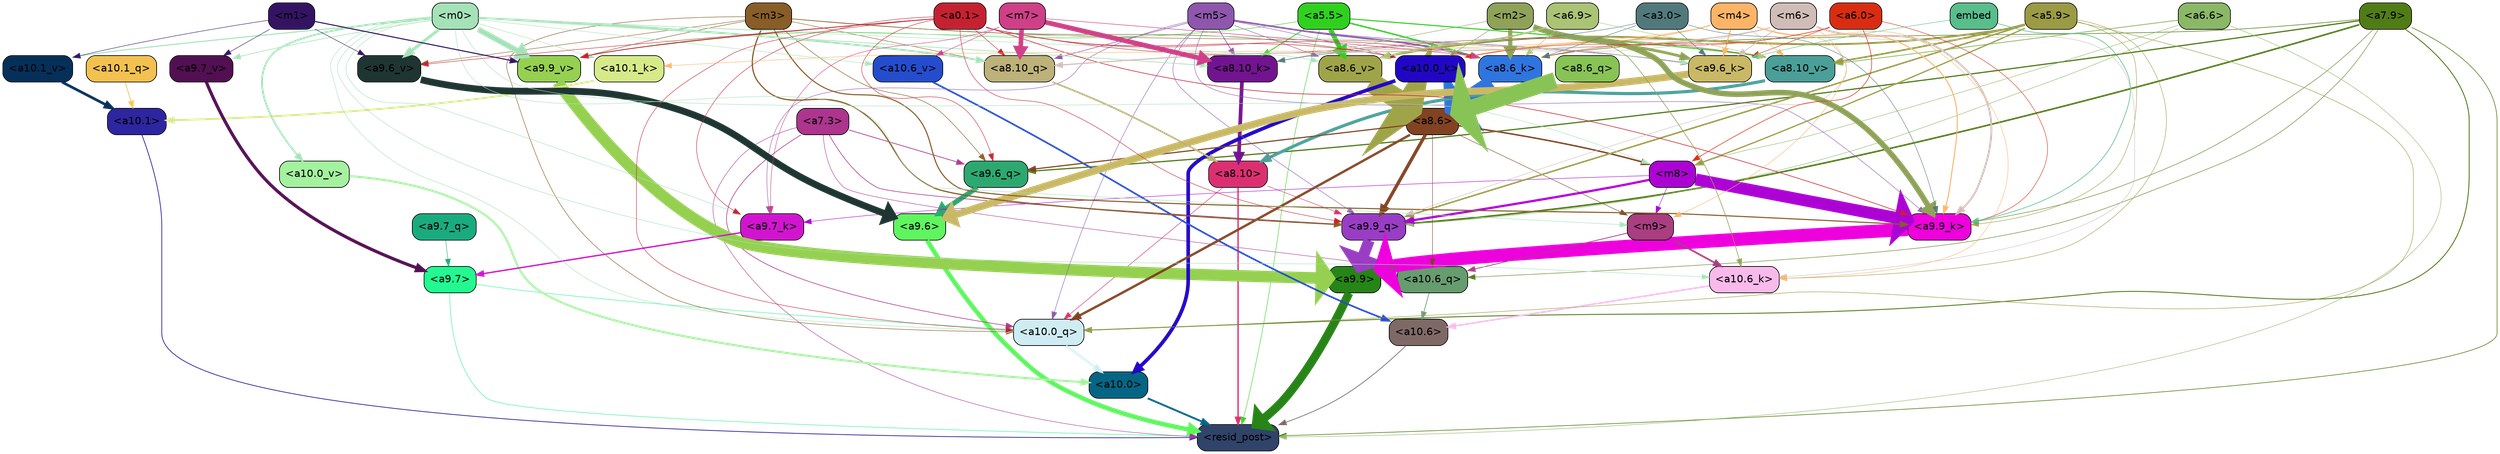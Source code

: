 strict digraph "" {
	graph [bgcolor=transparent,
		layout=dot,
		overlap=false,
		splines=true
	];
	"<a10.6>"	[color=black,
		fillcolor="#7f6966",
		fontname=Helvetica,
		shape=box,
		style="filled, rounded"];
	"<resid_post>"	[color=black,
		fillcolor="#304369",
		fontname=Helvetica,
		shape=box,
		style="filled, rounded"];
	"<a10.6>" -> "<resid_post>"	[color="#7f6966",
		penwidth=0.9498605728149414];
	"<a10.1>"	[color=black,
		fillcolor="#2e25a0",
		fontname=Helvetica,
		shape=box,
		style="filled, rounded"];
	"<a10.1>" -> "<resid_post>"	[color="#2e25a0",
		penwidth=1.0084514617919922];
	"<a10.0>"	[color=black,
		fillcolor="#066584",
		fontname=Helvetica,
		shape=box,
		style="filled, rounded"];
	"<a10.0>" -> "<resid_post>"	[color="#066584",
		penwidth=2.5814952850341797];
	"<a9.9>"	[color=black,
		fillcolor="#278416",
		fontname=Helvetica,
		shape=box,
		style="filled, rounded"];
	"<a9.9>" -> "<resid_post>"	[color="#278416",
		penwidth=11.610888481140137];
	"<a9.7>"	[color=black,
		fillcolor="#23f891",
		fontname=Helvetica,
		shape=box,
		style="filled, rounded"];
	"<a9.7>" -> "<resid_post>"	[color="#23f891",
		penwidth=0.6];
	"<a10.0_q>"	[color=black,
		fillcolor="#cfecf2",
		fontname=Helvetica,
		shape=box,
		style="filled, rounded"];
	"<a9.7>" -> "<a10.0_q>"	[color="#23f891",
		penwidth=0.6];
	"<a9.6>"	[color=black,
		fillcolor="#5ef55f",
		fontname=Helvetica,
		shape=box,
		style="filled, rounded"];
	"<a9.6>" -> "<resid_post>"	[color="#5ef55f",
		penwidth=6.121421813964844];
	"<a8.10>"	[color=black,
		fillcolor="#dc2f71",
		fontname=Helvetica,
		shape=box,
		style="filled, rounded"];
	"<a8.10>" -> "<resid_post>"	[color="#dc2f71",
		penwidth=1.7841739654541016];
	"<a8.10>" -> "<a10.0_q>"	[color="#dc2f71",
		penwidth=0.6612663269042969];
	"<a9.9_q>"	[color=black,
		fillcolor="#993dc5",
		fontname=Helvetica,
		shape=box,
		style="filled, rounded"];
	"<a8.10>" -> "<a9.9_q>"	[color="#dc2f71",
		penwidth=0.6];
	"<a7.9>"	[color=black,
		fillcolor="#507c16",
		fontname=Helvetica,
		shape=box,
		style="filled, rounded"];
	"<a7.9>" -> "<resid_post>"	[color="#507c16",
		penwidth=0.8109169006347656];
	"<a10.6_q>"	[color=black,
		fillcolor="#679c6e",
		fontname=Helvetica,
		shape=box,
		style="filled, rounded"];
	"<a7.9>" -> "<a10.6_q>"	[color="#507c16",
		penwidth=0.6];
	"<a7.9>" -> "<a10.0_q>"	[color="#507c16",
		penwidth=1.19378662109375];
	"<a7.9>" -> "<a9.9_q>"	[color="#507c16",
		penwidth=2.1764984130859375];
	"<a9.6_q>"	[color=black,
		fillcolor="#2ca870",
		fontname=Helvetica,
		shape=box,
		style="filled, rounded"];
	"<a7.9>" -> "<a9.6_q>"	[color="#507c16",
		penwidth=1.6184196472167969];
	"<a9.9_k>"	[color=black,
		fillcolor="#ed01dc",
		fontname=Helvetica,
		shape=box,
		style="filled, rounded"];
	"<a7.9>" -> "<a9.9_k>"	[color="#507c16",
		penwidth=0.6];
	"<a8.6_k>"	[color=black,
		fillcolor="#2f75df",
		fontname=Helvetica,
		shape=box,
		style="filled, rounded"];
	"<a7.9>" -> "<a8.6_k>"	[color="#507c16",
		penwidth=0.7570610046386719];
	"<a7.3>"	[color=black,
		fillcolor="#ad358d",
		fontname=Helvetica,
		shape=box,
		style="filled, rounded"];
	"<a7.3>" -> "<resid_post>"	[color="#ad358d",
		penwidth=0.6];
	"<a7.3>" -> "<a10.6_q>"	[color="#ad358d",
		penwidth=0.6];
	"<a7.3>" -> "<a10.0_q>"	[color="#ad358d",
		penwidth=0.8208656311035156];
	"<a7.3>" -> "<a9.9_q>"	[color="#ad358d",
		penwidth=0.8119163513183594];
	"<a7.3>" -> "<a9.6_q>"	[color="#ad358d",
		penwidth=0.9649925231933594];
	"<a6.6>"	[color=black,
		fillcolor="#8bb867",
		fontname=Helvetica,
		shape=box,
		style="filled, rounded"];
	"<a6.6>" -> "<resid_post>"	[color="#8bb867",
		penwidth=0.6];
	"<m8>"	[color=black,
		fillcolor="#ac03d4",
		fontname=Helvetica,
		shape=box,
		style="filled, rounded"];
	"<a6.6>" -> "<m8>"	[color="#8bb867",
		penwidth=0.6];
	"<a6.6>" -> "<a9.9_q>"	[color="#8bb867",
		penwidth=0.6];
	"<a8.10_v>"	[color=black,
		fillcolor="#4a9f98",
		fontname=Helvetica,
		shape=box,
		style="filled, rounded"];
	"<a6.6>" -> "<a8.10_v>"	[color="#8bb867",
		penwidth=1.0661506652832031];
	"<a5.5>"	[color=black,
		fillcolor="#2fd11e",
		fontname=Helvetica,
		shape=box,
		style="filled, rounded"];
	"<a5.5>" -> "<resid_post>"	[color="#2fd11e",
		penwidth=0.6];
	"<a9.9_v>"	[color=black,
		fillcolor="#95d051",
		fontname=Helvetica,
		shape=box,
		style="filled, rounded"];
	"<a5.5>" -> "<a9.9_v>"	[color="#2fd11e",
		penwidth=0.6];
	"<a8.10_k>"	[color=black,
		fillcolor="#721390",
		fontname=Helvetica,
		shape=box,
		style="filled, rounded"];
	"<a5.5>" -> "<a8.10_k>"	[color="#2fd11e",
		penwidth=1.1390800476074219];
	"<a5.5>" -> "<a8.6_k>"	[color="#2fd11e",
		penwidth=2.00030517578125];
	"<a5.5>" -> "<a8.10_v>"	[color="#2fd11e",
		penwidth=1.4206085205078125];
	"<a8.6_v>"	[color=black,
		fillcolor="#a0a449",
		fontname=Helvetica,
		shape=box,
		style="filled, rounded"];
	"<a5.5>" -> "<a8.6_v>"	[color="#2fd11e",
		penwidth=6.534294128417969];
	"<a10.6_q>" -> "<a10.6>"	[color="#679c6e",
		penwidth=0.9244728088378906];
	"<a10.1_q>"	[color=black,
		fillcolor="#f3c150",
		fontname=Helvetica,
		shape=box,
		style="filled, rounded"];
	"<a10.1_q>" -> "<a10.1>"	[color="#f3c150",
		penwidth=0.9268798828125];
	"<a10.0_q>" -> "<a10.0>"	[color="#cfecf2",
		penwidth=2.905670166015625];
	"<a10.6_k>"	[color=black,
		fillcolor="#f8baeb",
		fontname=Helvetica,
		shape=box,
		style="filled, rounded"];
	"<a10.6_k>" -> "<a10.6>"	[color="#f8baeb",
		penwidth=2.0319366455078125];
	"<a10.1_k>"	[color=black,
		fillcolor="#d7ea8a",
		fontname=Helvetica,
		shape=box,
		style="filled, rounded"];
	"<a10.1_k>" -> "<a10.1>"	[color="#d7ea8a",
		penwidth=2.4037628173828125];
	"<a10.0_k>"	[color=black,
		fillcolor="#2107c5",
		fontname=Helvetica,
		shape=box,
		style="filled, rounded"];
	"<a10.0_k>" -> "<a10.0>"	[color="#2107c5",
		penwidth=4.9319305419921875];
	"<a10.6_v>"	[color=black,
		fillcolor="#244dce",
		fontname=Helvetica,
		shape=box,
		style="filled, rounded"];
	"<a10.6_v>" -> "<a10.6>"	[color="#244dce",
		penwidth=2.290935516357422];
	"<a10.1_v>"	[color=black,
		fillcolor="#062f5a",
		fontname=Helvetica,
		shape=box,
		style="filled, rounded"];
	"<a10.1_v>" -> "<a10.1>"	[color="#062f5a",
		penwidth=3.6398468017578125];
	"<a10.0_v>"	[color=black,
		fillcolor="#a4f19f",
		fontname=Helvetica,
		shape=box,
		style="filled, rounded"];
	"<a10.0_v>" -> "<a10.0>"	[color="#a4f19f",
		penwidth=2.7666168212890625];
	"<m9>"	[color=black,
		fillcolor="#a93e81",
		fontname=Helvetica,
		shape=box,
		style="filled, rounded"];
	"<m9>" -> "<a10.6_q>"	[color="#a93e81",
		penwidth=1.0384025573730469];
	"<m9>" -> "<a10.6_k>"	[color="#a93e81",
		penwidth=2.371124267578125];
	"<a8.6>"	[color=black,
		fillcolor="#814322",
		fontname=Helvetica,
		shape=box,
		style="filled, rounded"];
	"<a8.6>" -> "<a10.6_q>"	[color="#814322",
		penwidth=0.6];
	"<a8.6>" -> "<a10.0_q>"	[color="#814322",
		penwidth=3.1841888427734375];
	"<a8.6>" -> "<m9>"	[color="#814322",
		penwidth=0.6];
	"<a8.6>" -> "<m8>"	[color="#814322",
		penwidth=1.972564697265625];
	"<a8.6>" -> "<a9.9_q>"	[color="#814322",
		penwidth=4.482503890991211];
	"<a8.6>" -> "<a9.6_q>"	[color="#814322",
		penwidth=1.515838623046875];
	"<m5>"	[color=black,
		fillcolor="#8e56ad",
		fontname=Helvetica,
		shape=box,
		style="filled, rounded"];
	"<m5>" -> "<a10.0_q>"	[color="#8e56ad",
		penwidth=0.6];
	"<m5>" -> "<a10.0_k>"	[color="#8e56ad",
		penwidth=0.6];
	"<m5>" -> "<a9.9_q>"	[color="#8e56ad",
		penwidth=0.6];
	"<m5>" -> "<a9.9_k>"	[color="#8e56ad",
		penwidth=0.6];
	"<a9.7_k>"	[color=black,
		fillcolor="#d115cf",
		fontname=Helvetica,
		shape=box,
		style="filled, rounded"];
	"<m5>" -> "<a9.7_k>"	[color="#8e56ad",
		penwidth=0.6];
	"<a9.6_k>"	[color=black,
		fillcolor="#c9b966",
		fontname=Helvetica,
		shape=box,
		style="filled, rounded"];
	"<m5>" -> "<a9.6_k>"	[color="#8e56ad",
		penwidth=0.7197036743164062];
	"<a8.10_q>"	[color=black,
		fillcolor="#bcb27a",
		fontname=Helvetica,
		shape=box,
		style="filled, rounded"];
	"<m5>" -> "<a8.10_q>"	[color="#8e56ad",
		penwidth=0.7198371887207031];
	"<m5>" -> "<a8.10_k>"	[color="#8e56ad",
		penwidth=0.9238471984863281];
	"<m5>" -> "<a8.6_k>"	[color="#8e56ad",
		penwidth=2.1219520568847656];
	"<m5>" -> "<a8.6_v>"	[color="#8e56ad",
		penwidth=0.6];
	"<a5.9>"	[color=black,
		fillcolor="#9a9b44",
		fontname=Helvetica,
		shape=box,
		style="filled, rounded"];
	"<a5.9>" -> "<a10.0_q>"	[color="#9a9b44",
		penwidth=0.6463394165039062];
	"<a5.9>" -> "<a10.6_k>"	[color="#9a9b44",
		penwidth=0.6];
	"<a5.9>" -> "<a10.0_k>"	[color="#9a9b44",
		penwidth=0.6];
	"<a5.9>" -> "<m8>"	[color="#9a9b44",
		penwidth=1.6550712585449219];
	"<a5.9>" -> "<a9.9_q>"	[color="#9a9b44",
		penwidth=2.019031524658203];
	"<a5.9>" -> "<a9.9_k>"	[color="#9a9b44",
		penwidth=0.6];
	"<a5.9>" -> "<a8.10_v>"	[color="#9a9b44",
		penwidth=2.2765426635742188];
	"<a5.9>" -> "<a8.6_v>"	[color="#9a9b44",
		penwidth=2.4934005737304688];
	"<m3>"	[color=black,
		fillcolor="#895d27",
		fontname=Helvetica,
		shape=box,
		style="filled, rounded"];
	"<m3>" -> "<a10.0_q>"	[color="#895d27",
		penwidth=0.6597442626953125];
	"<m3>" -> "<a10.0_k>"	[color="#895d27",
		penwidth=0.6506614685058594];
	"<m3>" -> "<a9.9_q>"	[color="#895d27",
		penwidth=1.6276321411132812];
	"<m3>" -> "<a9.6_q>"	[color="#895d27",
		penwidth=0.6724472045898438];
	"<m3>" -> "<a9.9_k>"	[color="#895d27",
		penwidth=1.4574642181396484];
	"<m3>" -> "<a9.6_k>"	[color="#895d27",
		penwidth=0.6];
	"<m3>" -> "<a9.9_v>"	[color="#895d27",
		penwidth=0.6589469909667969];
	"<a9.6_v>"	[color=black,
		fillcolor="#1e3531",
		fontname=Helvetica,
		shape=box,
		style="filled, rounded"];
	"<m3>" -> "<a9.6_v>"	[color="#895d27",
		penwidth=0.6];
	"<m3>" -> "<a8.10_q>"	[color="#895d27",
		penwidth=0.6];
	"<m0>"	[color=black,
		fillcolor="#a5e2b8",
		fontname=Helvetica,
		shape=box,
		style="filled, rounded"];
	"<m0>" -> "<a10.0_q>"	[color="#a5e2b8",
		penwidth=0.6];
	"<m0>" -> "<a10.6_k>"	[color="#a5e2b8",
		penwidth=0.6];
	"<m0>" -> "<a10.1_k>"	[color="#a5e2b8",
		penwidth=0.6];
	"<m0>" -> "<a10.6_v>"	[color="#a5e2b8",
		penwidth=0.6];
	"<m0>" -> "<a10.1_v>"	[color="#a5e2b8",
		penwidth=1.3360328674316406];
	"<m0>" -> "<a10.0_v>"	[color="#a5e2b8",
		penwidth=2.4083595275878906];
	"<m0>" -> "<m9>"	[color="#a5e2b8",
		penwidth=0.6];
	"<m0>" -> "<m8>"	[color="#a5e2b8",
		penwidth=0.6];
	"<m0>" -> "<a9.7_k>"	[color="#a5e2b8",
		penwidth=0.6];
	"<m0>" -> "<a9.6_k>"	[color="#a5e2b8",
		penwidth=0.6];
	"<m0>" -> "<a9.9_v>"	[color="#a5e2b8",
		penwidth=7.537467956542969];
	"<a9.7_v>"	[color=black,
		fillcolor="#520f52",
		fontname=Helvetica,
		shape=box,
		style="filled, rounded"];
	"<m0>" -> "<a9.7_v>"	[color="#a5e2b8",
		penwidth=0.8575286865234375];
	"<m0>" -> "<a9.6_v>"	[color="#a5e2b8",
		penwidth=4.1688385009765625];
	"<m0>" -> "<a8.10_q>"	[color="#a5e2b8",
		penwidth=2.3761940002441406];
	"<m0>" -> "<a8.10_k>"	[color="#a5e2b8",
		penwidth=0.9220962524414062];
	"<m0>" -> "<a8.6_v>"	[color="#a5e2b8",
		penwidth=0.6];
	"<a0.1>"	[color=black,
		fillcolor="#c52131",
		fontname=Helvetica,
		shape=box,
		style="filled, rounded"];
	"<a0.1>" -> "<a10.0_q>"	[color="#c52131",
		penwidth=0.6];
	"<a0.1>" -> "<a10.0_k>"	[color="#c52131",
		penwidth=0.6768684387207031];
	"<a0.1>" -> "<a9.9_q>"	[color="#c52131",
		penwidth=0.6];
	"<a0.1>" -> "<a9.6_q>"	[color="#c52131",
		penwidth=0.6];
	"<a0.1>" -> "<a9.9_k>"	[color="#c52131",
		penwidth=0.81341552734375];
	"<a0.1>" -> "<a9.7_k>"	[color="#c52131",
		penwidth=0.6];
	"<a0.1>" -> "<a9.9_v>"	[color="#c52131",
		penwidth=1.062591552734375];
	"<a0.1>" -> "<a9.6_v>"	[color="#c52131",
		penwidth=0.6];
	"<a0.1>" -> "<a8.10_q>"	[color="#c52131",
		penwidth=0.6];
	"<a0.1>" -> "<a8.6_k>"	[color="#c52131",
		penwidth=0.6];
	"<a0.1>" -> "<a8.10_v>"	[color="#c52131",
		penwidth=0.6];
	"<m6>"	[color=black,
		fillcolor="#d0bdb7",
		fontname=Helvetica,
		shape=box,
		style="filled, rounded"];
	"<m6>" -> "<a10.6_k>"	[color="#d0bdb7",
		penwidth=0.6];
	"<m6>" -> "<a9.9_q>"	[color="#d0bdb7",
		penwidth=0.6];
	"<m6>" -> "<a9.9_k>"	[color="#d0bdb7",
		penwidth=2.533975601196289];
	"<m6>" -> "<a9.6_k>"	[color="#d0bdb7",
		penwidth=0.9471282958984375];
	"<m6>" -> "<a8.10_q>"	[color="#d0bdb7",
		penwidth=1.4854621887207031];
	"<m6>" -> "<a8.10_k>"	[color="#d0bdb7",
		penwidth=0.6];
	"<m4>"	[color=black,
		fillcolor="#fcb467",
		fontname=Helvetica,
		shape=box,
		style="filled, rounded"];
	"<m4>" -> "<a10.6_k>"	[color="#fcb467",
		penwidth=0.6];
	"<m4>" -> "<a10.1_k>"	[color="#fcb467",
		penwidth=0.6];
	"<m4>" -> "<a10.0_k>"	[color="#fcb467",
		penwidth=1.230804443359375];
	"<m4>" -> "<m9>"	[color="#fcb467",
		penwidth=0.6];
	"<m4>" -> "<a9.9_k>"	[color="#fcb467",
		penwidth=1.3186264038085938];
	"<m4>" -> "<a9.6_k>"	[color="#fcb467",
		penwidth=1.3722038269042969];
	"<m4>" -> "<a8.10_v>"	[color="#fcb467",
		penwidth=0.6];
	"<m2>"	[color=black,
		fillcolor="#8fa258",
		fontname=Helvetica,
		shape=box,
		style="filled, rounded"];
	"<m2>" -> "<a10.6_k>"	[color="#8fa258",
		penwidth=0.8380241394042969];
	"<m2>" -> "<a10.0_k>"	[color="#8fa258",
		penwidth=0.6622200012207031];
	"<m2>" -> "<a9.9_k>"	[color="#8fa258",
		penwidth=7.476325988769531];
	"<m2>" -> "<a9.6_k>"	[color="#8fa258",
		penwidth=3.761505126953125];
	"<m2>" -> "<a8.10_k>"	[color="#8fa258",
		penwidth=0.6];
	"<m2>" -> "<a8.6_k>"	[color="#8fa258",
		penwidth=5.699577331542969];
	"<a6.0>"	[color=black,
		fillcolor="#da2c10",
		fontname=Helvetica,
		shape=box,
		style="filled, rounded"];
	"<a6.0>" -> "<a10.0_k>"	[color="#da2c10",
		penwidth=0.6];
	"<a6.0>" -> "<m8>"	[color="#da2c10",
		penwidth=0.7418403625488281];
	"<a6.0>" -> "<a9.9_k>"	[color="#da2c10",
		penwidth=0.6];
	"<a6.0>" -> "<a9.6_k>"	[color="#da2c10",
		penwidth=0.6];
	"<a6.0>" -> "<a8.6_k>"	[color="#da2c10",
		penwidth=0.6];
	"<m7>"	[color=black,
		fillcolor="#ce4087",
		fontname=Helvetica,
		shape=box,
		style="filled, rounded"];
	"<m7>" -> "<a10.6_v>"	[color="#ce4087",
		penwidth=0.6];
	"<m7>" -> "<a9.7_k>"	[color="#ce4087",
		penwidth=0.6];
	"<m7>" -> "<a8.10_q>"	[color="#ce4087",
		penwidth=6.2237091064453125];
	"<m7>" -> "<a8.10_k>"	[color="#ce4087",
		penwidth=6.505390167236328];
	"<m7>" -> "<a8.6_k>"	[color="#ce4087",
		penwidth=0.6821136474609375];
	"<m1>"	[color=black,
		fillcolor="#341363",
		fontname=Helvetica,
		shape=box,
		style="filled, rounded"];
	"<m1>" -> "<a10.1_v>"	[color="#341363",
		penwidth=0.6];
	"<m1>" -> "<a9.9_v>"	[color="#341363",
		penwidth=1.4082679748535156];
	"<m1>" -> "<a9.7_v>"	[color="#341363",
		penwidth=0.6];
	"<m1>" -> "<a9.6_v>"	[color="#341363",
		penwidth=0.6];
	"<m8>" -> "<m9>"	[color="#ac03d4",
		penwidth=0.6];
	"<m8>" -> "<a9.9_q>"	[color="#ac03d4",
		penwidth=3.073810577392578];
	"<m8>" -> "<a9.9_k>"	[color="#ac03d4",
		penwidth=16.255420684814453];
	"<m8>" -> "<a9.7_k>"	[color="#ac03d4",
		penwidth=0.6];
	"<a9.9_q>" -> "<a9.9>"	[color="#993dc5",
		penwidth=15.310546875];
	"<a9.7_q>"	[color=black,
		fillcolor="#19ab7e",
		fontname=Helvetica,
		shape=box,
		style="filled, rounded"];
	"<a9.7_q>" -> "<a9.7>"	[color="#19ab7e",
		penwidth=0.6];
	"<a9.6_q>" -> "<a9.6>"	[color="#2ca870",
		penwidth=6.823722839355469];
	"<a9.9_k>" -> "<a9.9>"	[color="#ed01dc",
		penwidth=17.953022003173828];
	"<a9.7_k>" -> "<a9.7>"	[color="#d115cf",
		penwidth=1.85101318359375];
	"<a9.6_k>" -> "<a9.6>"	[color="#c9b966",
		penwidth=9.787818908691406];
	"<a9.9_v>" -> "<a9.9>"	[color="#95d051",
		penwidth=15.728643417358398];
	"<a9.7_v>" -> "<a9.7>"	[color="#520f52",
		penwidth=4.305488586425781];
	"<a9.6_v>" -> "<a9.6>"	[color="#1e3531",
		penwidth=9.212547302246094];
	"<a3.0>"	[color=black,
		fillcolor="#51797c",
		fontname=Helvetica,
		shape=box,
		style="filled, rounded"];
	"<a3.0>" -> "<a9.9_k>"	[color="#51797c",
		penwidth=0.6];
	"<a3.0>" -> "<a9.6_k>"	[color="#51797c",
		penwidth=0.6];
	"<a3.0>" -> "<a8.10_k>"	[color="#51797c",
		penwidth=0.6];
	"<a3.0>" -> "<a8.6_k>"	[color="#51797c",
		penwidth=0.6];
	embed	[color=black,
		fillcolor="#58be8c",
		fontname=Helvetica,
		shape=box,
		style="filled, rounded"];
	embed -> "<a9.9_k>"	[color="#58be8c",
		penwidth=0.8602714538574219];
	embed -> "<a9.6_k>"	[color="#58be8c",
		penwidth=0.6];
	"<a8.10_q>" -> "<a8.10>"	[color="#bcb27a",
		penwidth=2.2933731079101562];
	"<a8.6_q>"	[color=black,
		fillcolor="#88c356",
		fontname=Helvetica,
		shape=box,
		style="filled, rounded"];
	"<a8.6_q>" -> "<a8.6>"	[color="#88c356",
		penwidth=22.21251106262207];
	"<a8.10_k>" -> "<a8.10>"	[color="#721390",
		penwidth=5.009056091308594];
	"<a8.6_k>" -> "<a8.6>"	[color="#2f75df",
		penwidth=19.114789962768555];
	"<a8.10_v>" -> "<a8.10>"	[color="#4a9f98",
		penwidth=4.248416900634766];
	"<a8.6_v>" -> "<a8.6>"	[color="#a0a449",
		penwidth=27.461654663085938];
	"<a6.9>"	[color=black,
		fillcolor="#aac375",
		fontname=Helvetica,
		shape=box,
		style="filled, rounded"];
	"<a6.9>" -> "<a8.6_k>"	[color="#aac375",
		penwidth=0.6];
	"<a6.9>" -> "<a8.10_v>"	[color="#aac375",
		penwidth=0.6];
	"<a6.9>" -> "<a8.6_v>"	[color="#aac375",
		penwidth=2.0546798706054688];
}
